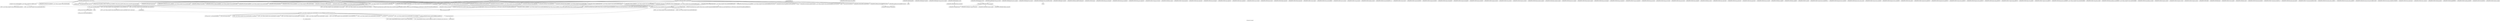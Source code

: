digraph "Call graph: fix_adapt.ll" {
	label="Call graph: fix_adapt.ll";

	Node0x55be6c7beb90 [shape=record,label="{_ZN9LAMMPS_NS8FixAdaptC2EPNS_6LAMMPSEiPPc}"];
	Node0x55be6c7beb90 -> Node0x55be6c88bb70;
	Node0x55be6c7beb90 -> Node0x55be6c881720;
	Node0x55be6c7beb90 -> Node0x55be6c87a7f0;
	Node0x55be6c7beb90 -> Node0x55be6c7afab0;
	Node0x55be6c7beb90 -> Node0x55be6c6f91b0;
	Node0x55be6c7beb90 -> Node0x55be6c704d20;
	Node0x55be6c7beb90 -> Node0x55be6c746220;
	Node0x55be6c7beb90 -> Node0x55be6c7f94a0;
	Node0x55be6c7beb90 -> Node0x55be6c6f9990;
	Node0x55be6c7beb90 -> Node0x55be6c8db550;
	Node0x55be6c7beb90 -> Node0x55be6c8db080;
	Node0x55be6c7beb90 -> Node0x55be6c6f64c0;
	Node0x55be6c7beb90 -> Node0x55be6c6f6650;
	Node0x55be6c7beb90 -> Node0x55be6c6f9580;
	Node0x55be6c7beb90 -> Node0x55be6c7dbc10;
	Node0x55be6c7beb90 -> Node0x55be6c6f5da0;
	Node0x55be6c7beb90 -> Node0x55be6c6f96e0;
	Node0x55be6c7beb90 -> Node0x55be6c8b9570;
	Node0x55be6c7beb90 -> Node0x55be6c6fa140;
	Node0x55be6c7beb90 -> Node0x55be6c797e50;
	Node0x55be6c7beb90 -> Node0x55be6c6f9400;
	Node0x55be6c88bb70 [shape=record,label="{_ZN9LAMMPS_NS3FixC2EPNS_6LAMMPSEiPPc}"];
	Node0x55be6c704d20 [shape=record,label="{_ZN9LAMMPS_NS5utils16missing_cmd_argsERKNSt7__cxx1112basic_stringIcSt11char_traitsIcESaIcEEEiS8_PNS_5ErrorE}"];
	Node0x55be6c881720 [shape=record,label="{_ZNSaIcEC1Ev}"];
	Node0x55be6c87a7f0 [shape=record,label="{_ZNSt7__cxx1112basic_stringIcSt11char_traitsIcESaIcEEC2IS3_EEPKcRKS3_}"];
	Node0x55be6c87a7f0 -> Node0x55be6c788540;
	Node0x55be6c87a7f0 -> Node0x55be6c797dc0;
	Node0x55be6c87a7f0 -> Node0x55be6c795da0;
	Node0x55be6c87a7f0 -> Node0x55be6c784b50;
	Node0x55be6c87a7f0 -> Node0x55be6c8e34b0;
	Node0x55be6c86b700 [shape=record,label="{__gxx_personality_v0}"];
	Node0x55be6c746220 [shape=record,label="{_ZNSt7__cxx1112basic_stringIcSt11char_traitsIcESaIcEED1Ev}"];
	Node0x55be6c7f94a0 [shape=record,label="{_ZNSaIcED1Ev}"];
	Node0x55be6c7dbc10 [shape=record,label="{_ZN9LAMMPS_NS5utils8inumericEPKciS2_bPNS_6LAMMPSE}"];
	Node0x55be6c797e50 [shape=record,label="{_ZN9LAMMPS_NS5Error3allIJRiEEEvRKNSt7__cxx1112basic_stringIcSt11char_traitsIcESaIcEEEiSA_DpOT_}"];
	Node0x55be6c797e50 -> Node0x55be6c799700;
	Node0x55be6c797e50 -> Node0x55be6c8db4d0;
	Node0x55be6c797e50 -> Node0x55be6c8ed660;
	Node0x55be6c72ed40 [shape=record,label="{_ZN3fmt6v9_lmp7vformatB5cxx11ENS0_17basic_string_viewIcEENS0_17basic_format_argsINS0_20basic_format_contextINS0_8appenderEcEEEE}"];
	Node0x55be6c6f64c0 [shape=record,label="{strcmp}"];
	Node0x55be6c6f9400 [shape=record,label="{_ZN9LAMMPS_NS5Error3allERKNSt7__cxx1112basic_stringIcSt11char_traitsIcESaIcEEEiS8_}"];
	Node0x55be6c6fa140 [shape=record,label="{llvm.umul.with.overflow.i64}"];
	Node0x55be6c8b9570 [shape=record,label="{_Znam}"];
	Node0x55be6c6f9580 [shape=record,label="{_ZN9LAMMPS_NS5utils6strdupERKNSt7__cxx1112basic_stringIcSt11char_traitsIcESaIcEEE}"];
	Node0x55be6c6f96e0 [shape=record,label="{_ZN9LAMMPS_NS5utils6boundsIiEEvPKciRKNSt7__cxx1112basic_stringIcSt11char_traitsIcESaIcEEEllRT_SD_PNS_5ErrorE}"];
	Node0x55be6c6f5da0 [shape=record,label="{_ZN9LAMMPS_NS5utils8strmatchERKNSt7__cxx1112basic_stringIcSt11char_traitsIcESaIcEEES8_}"];
	Node0x55be6c6f6650 [shape=record,label="{_ZN9LAMMPS_NS5Error3allIJiRPcEEEvRKNSt7__cxx1112basic_stringIcSt11char_traitsIcESaIcEEEiSB_DpOT_}"];
	Node0x55be6c6f6650 -> Node0x55be6c799700;
	Node0x55be6c6f6650 -> Node0x55be6c6f4a90;
	Node0x55be6c6f6650 -> Node0x55be6c8ed660;
	Node0x55be6c8db550 [shape=record,label="{_ZN9LAMMPS_NS5Error3allIJRPcEEEvRKNSt7__cxx1112basic_stringIcSt11char_traitsIcESaIcEEEiSB_DpOT_}"];
	Node0x55be6c8db550 -> Node0x55be6c799700;
	Node0x55be6c8db550 -> Node0x55be6c6fc2d0;
	Node0x55be6c8db550 -> Node0x55be6c8ed660;
	Node0x55be6c8db080 [shape=record,label="{_ZN9LAMMPS_NS5utils7logicalEPKciS2_bPNS_6LAMMPSE}"];
	Node0x55be6c6f9990 [shape=record,label="{_ZN9LAMMPS_NS6Memory6createIdEEPPT_RS4_iiPKc}"];
	Node0x55be6c6f9990 -> Node0x55be6c6fa0a0;
	Node0x55be6c6f91b0 [shape=record,label="{_ZN9LAMMPS_NS6Memory6createIdEEPT_RS3_iPKc}"];
	Node0x55be6c6f91b0 -> Node0x55be6c6fa0a0;
	Node0x55be6c7afab0 [shape=record,label="{_ZN9LAMMPS_NS3FixD2Ev}"];
	Node0x55be6c6f71e0 [shape=record,label="{_ZN9LAMMPS_NS8FixAdaptD2Ev}"];
	Node0x55be6c6f71e0 -> Node0x55be6c753270;
	Node0x55be6c6f71e0 -> Node0x55be6c73c4d0;
	Node0x55be6c6f71e0 -> Node0x55be6c7afab0;
	Node0x55be6c6f71e0 -> Node0x55be6c7440c0;
	Node0x55be6c6f71e0 -> Node0x55be6c7f94a0;
	Node0x55be6c6f71e0 -> Node0x55be6c746220;
	Node0x55be6c6f71e0 -> Node0x55be6c716db0;
	Node0x55be6c6f71e0 -> Node0x55be6c71ef80;
	Node0x55be6c6f71e0 -> Node0x55be6c87a7f0;
	Node0x55be6c6f71e0 -> Node0x55be6c881720;
	Node0x55be6c753270 [shape=record,label="{_ZdaPv}"];
	Node0x55be6c7440c0 [shape=record,label="{_ZN9LAMMPS_NS6Memory7destroyIdEEvRPPT_}"];
	Node0x55be6c7440c0 -> Node0x55be6c738bf0;
	Node0x55be6c73c4d0 [shape=record,label="{__clang_call_terminate}"];
	Node0x55be6c73c4d0 -> Node0x55be6c7115f0;
	Node0x55be6c73c4d0 -> Node0x55be6c719840;
	Node0x55be6c7115f0 [shape=record,label="{__cxa_begin_catch}"];
	Node0x55be6c719840 [shape=record,label="{_ZSt9terminatev}"];
	Node0x55be6c716db0 [shape=record,label="{_ZN9LAMMPS_NS6Memory7destroyIdEEvRPT_}"];
	Node0x55be6c716db0 -> Node0x55be6c738bf0;
	Node0x55be6c7b51e0 [shape=record,label="{_ZN9LAMMPS_NS3Fix16unpack_read_gridEiPc}"];
	Node0x55be6c71ef80 [shape=record,label="{_ZN9LAMMPS_NS6Modify10delete_fixERKNSt7__cxx1112basic_stringIcSt11char_traitsIcESaIcEEE}"];
	Node0x55be6c720980 [shape=record,label="{_ZN9LAMMPS_NS8FixAdaptD0Ev}"];
	Node0x55be6c720980 -> Node0x55be6c722f20;
	Node0x55be6c722f20 [shape=record,label="{_ZdlPv}"];
	Node0x55be6c7252e0 [shape=record,label="{_ZN9LAMMPS_NS8FixAdapt7setmaskEv}"];
	Node0x55be6c726a90 [shape=record,label="{_ZN9LAMMPS_NS8FixAdapt16post_constructorEv}"];
	Node0x55be6c726a90 -> Node0x55be6c881720;
	Node0x55be6c726a90 -> Node0x55be6c87a7f0;
	Node0x55be6c726a90 -> Node0x55be6c729190;
	Node0x55be6c726a90 -> Node0x55be6c6f9580;
	Node0x55be6c726a90 -> Node0x55be6c746220;
	Node0x55be6c726a90 -> Node0x55be6c7f94a0;
	Node0x55be6c726a90 -> Node0x55be6c731e10;
	Node0x55be6c726a90 -> Node0x55be6c795da0;
	Node0x55be6c726a90 -> Node0x55be6c729f20;
	Node0x55be6c726a90 -> Node0x55be6c72c260;
	Node0x55be6c726a90 -> Node0x55be6c72cff0;
	Node0x55be6c726a90 -> Node0x55be6c72ed40;
	Node0x55be6c726a90 -> Node0x55be6c7304f0;
	Node0x55be6c751070 [shape=record,label="{_ZN9LAMMPS_NS8FixAdapt21setup_pre_force_respaEii}"];
	Node0x55be6c751e40 [shape=record,label="{_ZN9LAMMPS_NS8FixAdapt9pre_forceEi}"];
	Node0x55be6c751e40 -> Node0x55be6c749db0;
	Node0x55be6c753890 [shape=record,label="{_ZN9LAMMPS_NS8FixAdapt15pre_force_respaEiii}"];
	Node0x55be6c7553a0 [shape=record,label="{_ZN9LAMMPS_NS8FixAdapt8post_runEv}"];
	Node0x55be6c7553a0 -> Node0x55be6c756b80;
	Node0x55be6c756b80 [shape=record,label="{_ZN9LAMMPS_NS8FixAdapt16restore_settingsEv}"];
	Node0x55be6c756b80 -> Node0x55be6c74fb70;
	Node0x55be6c729190 [shape=record,label="{_ZStplIcSt11char_traitsIcESaIcEENSt7__cxx1112basic_stringIT_T0_T1_EEPKS5_OS8_}"];
	Node0x55be6c729190 -> Node0x55be6c7334e0;
	Node0x55be6c729190 -> Node0x55be6c734110;
	Node0x55be6c7304f0 [shape=record,label="{_ZN9LAMMPS_NS6Modify7add_fixERKNSt7__cxx1112basic_stringIcSt11char_traitsIcESaIcEEEi}"];
	Node0x55be6c731e10 [shape=record,label="{__dynamic_cast}"];
	Node0x55be6c735e30 [shape=record,label="{_ZN9LAMMPS_NS8FixAdapt4initEv}"];
	Node0x55be6c735e30 -> Node0x55be6c881720;
	Node0x55be6c735e30 -> Node0x55be6c87a7f0;
	Node0x55be6c735e30 -> Node0x55be6c7f94a0;
	Node0x55be6c735e30 -> Node0x55be6c746220;
	Node0x55be6c735e30 -> Node0x55be6c8db550;
	Node0x55be6c735e30 -> Node0x55be6c731e10;
	Node0x55be6c735e30 -> Node0x55be6c6f5da0;
	Node0x55be6c735e30 -> Node0x55be6c742b60;
	Node0x55be6c735e30 -> Node0x55be6c6f9400;
	Node0x55be6c735e30 -> Node0x55be6c741d90;
	Node0x55be6c735e30 -> Node0x55be6c753270;
	Node0x55be6c735e30 -> Node0x55be6c73fb30;
	Node0x55be6c735e30 -> Node0x55be6c7369f0;
	Node0x55be6c735e30 -> Node0x55be6c72ed40;
	Node0x55be6c735e30 -> Node0x55be6c72cff0;
	Node0x55be6c735e30 -> Node0x55be6c72c260;
	Node0x55be6c735e30 -> Node0x55be6c729f20;
	Node0x55be6c735e30 -> Node0x55be6c795da0;
	Node0x55be6c735e30 -> Node0x55be6c6f9580;
	Node0x55be6c735e30 -> Node0x55be6c73e030;
	Node0x55be6c735e30 -> Node0x55be6c73d190;
	Node0x55be6c735e30 -> Node0x55be6c73c1f0;
	Node0x55be6c735e30 -> Node0x55be6c73b970;
	Node0x55be6c735e30 -> Node0x55be6c7dbc10;
	Node0x55be6c735e30 -> Node0x55be6c73ad50;
	Node0x55be6c735e30 -> Node0x55be6c738870;
	Node0x55be6c7369f0 [shape=record,label="{_ZN9LAMMPS_NS8Variable4findEPKc}"];
	Node0x55be6c738870 [shape=record,label="{_ZN9LAMMPS_NS8Variable10equalstyleEi}"];
	Node0x55be6c73ad50 [shape=record,label="{strchr}"];
	Node0x55be6c73b970 [shape=record,label="{_ZN9LAMMPS_NS5Force10pair_matchERKNSt7__cxx1112basic_stringIcSt11char_traitsIcESaIcEEEii}"];
	Node0x55be6c73c1f0 [shape=record,label="{_ZN9LAMMPS_NS5Error3allIJRPcS3_EEEvRKNSt7__cxx1112basic_stringIcSt11char_traitsIcESaIcEEEiSB_DpOT_}"];
	Node0x55be6c73c1f0 -> Node0x55be6c799700;
	Node0x55be6c73c1f0 -> Node0x55be6c72cff0;
	Node0x55be6c73c1f0 -> Node0x55be6c8ed660;
	Node0x55be6c73d190 [shape=record,label="{_ZN9LAMMPS_NS10PairHybrid12check_ijtypeEiiPc}"];
	Node0x55be6c73e030 [shape=record,label="{_ZN9LAMMPS_NS5Force10bond_matchERKNSt7__cxx1112basic_stringIcSt11char_traitsIcESaIcEEE}"];
	Node0x55be6c73fb30 [shape=record,label="{_ZN9LAMMPS_NS5Force11angle_matchERKNSt7__cxx1112basic_stringIcSt11char_traitsIcESaIcEEE}"];
	Node0x55be6c741d90 [shape=record,label="{_ZN9LAMMPS_NS6KSpace7extractEPKc}"];
	Node0x55be6c742b60 [shape=record,label="{_ZNK9LAMMPS_NS6Modify13get_fix_by_idERKNSt7__cxx1112basic_stringIcSt11char_traitsIcESaIcEEE}"];
	Node0x55be6c7492c0 [shape=record,label="{_ZN9LAMMPS_NS8FixAdapt15setup_pre_forceEi}"];
	Node0x55be6c7492c0 -> Node0x55be6c749db0;
	Node0x55be6c749db0 [shape=record,label="{_ZN9LAMMPS_NS8FixAdapt15change_settingsEv}"];
	Node0x55be6c749db0 -> Node0x55be6c74c5e0;
	Node0x55be6c749db0 -> Node0x55be6c74e3b0;
	Node0x55be6c749db0 -> Node0x55be6c74ec30;
	Node0x55be6c749db0 -> Node0x55be6c74fb70;
	Node0x55be6c74c5e0 [shape=record,label="{_ZN9LAMMPS_NS6Modify17clearstep_computeEv}"];
	Node0x55be6c74e3b0 [shape=record,label="{_ZN9LAMMPS_NS8Variable13compute_equalEi}"];
	Node0x55be6c74ec30 [shape=record,label="{_ZN9LAMMPS_NS6Modify15addstep_computeEl}"];
	Node0x55be6c74fb70 [shape=record,label="{_ZN9LAMMPS_NS5Angle6reinitEv}"];
	Node0x55be6c75b1c0 [shape=record,label="{_ZN9LAMMPS_NS8FixAdapt10set_arraysEi}"];
	Node0x55be6c75bba0 [shape=record,label="{_ZN9LAMMPS_NS8FixAdapt13write_restartEP8_IO_FILE}"];
	Node0x55be6c75bba0 -> Node0x55be6c75c420;
	Node0x55be6c75c420 [shape=record,label="{fwrite}"];
	Node0x55be6c75d440 [shape=record,label="{_ZN9LAMMPS_NS8FixAdapt7restartEPc}"];
	Node0x55be6c75e940 [shape=record,label="{_ZN9LAMMPS_NS3Fix9init_listEiPNS_9NeighListE}"];
	Node0x55be6c75f710 [shape=record,label="{_ZN9LAMMPS_NS3Fix5setupEi}"];
	Node0x55be6c760860 [shape=record,label="{_ZN9LAMMPS_NS3Fix18setup_pre_exchangeEv}"];
	Node0x55be6c761240 [shape=record,label="{_ZN9LAMMPS_NS3Fix18setup_pre_neighborEv}"];
	Node0x55be6c762460 [shape=record,label="{_ZN9LAMMPS_NS3Fix19setup_post_neighborEv}"];
	Node0x55be6c762b80 [shape=record,label="{_ZN9LAMMPS_NS3Fix17setup_pre_reverseEii}"];
	Node0x55be6c763730 [shape=record,label="{_ZN9LAMMPS_NS3Fix9min_setupEi}"];
	Node0x55be6c764d80 [shape=record,label="{_ZN9LAMMPS_NS3Fix17initial_integrateEi}"];
	Node0x55be6c765930 [shape=record,label="{_ZN9LAMMPS_NS3Fix14post_integrateEv}"];
	Node0x55be6c765db0 [shape=record,label="{_ZN9LAMMPS_NS3Fix12pre_exchangeEv}"];
	Node0x55be6c7d1970 [shape=record,label="{_ZN9LAMMPS_NS3Fix12pre_neighborEv}"];
	Node0x55be6c766cb0 [shape=record,label="{_ZN9LAMMPS_NS3Fix13post_neighborEv}"];
	Node0x55be6c767820 [shape=record,label="{_ZN9LAMMPS_NS3Fix11pre_reverseEii}"];
	Node0x55be6c7696a0 [shape=record,label="{_ZN9LAMMPS_NS3Fix10post_forceEi}"];
	Node0x55be6c76c250 [shape=record,label="{_ZN9LAMMPS_NS3Fix15final_integrateEv}"];
	Node0x55be6c76cca0 [shape=record,label="{_ZN9LAMMPS_NS3Fix15fused_integrateEi}"];
	Node0x55be6c76ef70 [shape=record,label="{_ZN9LAMMPS_NS3Fix11end_of_stepEv}"];
	Node0x55be6c8d3ae0 [shape=record,label="{_ZN9LAMMPS_NS3Fix18write_restart_fileEPKc}"];
	Node0x55be6c771950 [shape=record,label="{_ZN9LAMMPS_NS3Fix11grow_arraysEi}"];
	Node0x55be6c738210 [shape=record,label="{_ZN9LAMMPS_NS3Fix11copy_arraysEiii}"];
	Node0x55be6c772780 [shape=record,label="{_ZN9LAMMPS_NS3Fix13update_arraysEii}"];
	Node0x55be6c773f10 [shape=record,label="{_ZN9LAMMPS_NS3Fix12set_moleculeEiiiPdS1_S1_}"];
	Node0x55be6c77c150 [shape=record,label="{_ZN9LAMMPS_NS3Fix11clear_bonusEv}"];
	Node0x55be6c77d840 [shape=record,label="{_ZN9LAMMPS_NS3Fix11pack_borderEiPiPd}"];
	Node0x55be6c77e7e0 [shape=record,label="{_ZN9LAMMPS_NS3Fix13unpack_borderEiiPd}"];
	Node0x55be6c77f8d0 [shape=record,label="{_ZN9LAMMPS_NS3Fix13pack_exchangeEiPd}"];
	Node0x55be6c7802b0 [shape=record,label="{_ZN9LAMMPS_NS3Fix15unpack_exchangeEiPd}"];
	Node0x55be6c781ad0 [shape=record,label="{_ZN9LAMMPS_NS3Fix12pack_restartEiPd}"];
	Node0x55be6c7825c0 [shape=record,label="{_ZN9LAMMPS_NS3Fix14unpack_restartEii}"];
	Node0x55be6c783d50 [shape=record,label="{_ZN9LAMMPS_NS3Fix12size_restartEi}"];
	Node0x55be6c786290 [shape=record,label="{_ZN9LAMMPS_NS3Fix15maxsize_restartEv}"];
	Node0x55be6c787a90 [shape=record,label="{_ZN9LAMMPS_NS3Fix23initial_integrate_respaEiii}"];
	Node0x55be6c788ef0 [shape=record,label="{_ZN9LAMMPS_NS3Fix20post_integrate_respaEii}"];
	Node0x55be6c789c80 [shape=record,label="{_ZN9LAMMPS_NS3Fix16post_force_respaEiii}"];
	Node0x55be6c78bda0 [shape=record,label="{_ZN9LAMMPS_NS3Fix21final_integrate_respaEii}"];
	Node0x55be6c78d540 [shape=record,label="{_ZN9LAMMPS_NS3Fix16min_pre_exchangeEv}"];
	Node0x55be6c78ee60 [shape=record,label="{_ZN9LAMMPS_NS3Fix16min_pre_neighborEv}"];
	Node0x55be6c790260 [shape=record,label="{_ZN9LAMMPS_NS3Fix17min_post_neighborEv}"];
	Node0x55be6c790b50 [shape=record,label="{_ZN9LAMMPS_NS3Fix13min_pre_forceEi}"];
	Node0x55be6c795780 [shape=record,label="{_ZN9LAMMPS_NS3Fix15min_pre_reverseEii}"];
	Node0x55be6c7999b0 [shape=record,label="{_ZN9LAMMPS_NS3Fix14min_post_forceEi}"];
	Node0x55be6c79b3b0 [shape=record,label="{_ZN9LAMMPS_NS3Fix10min_energyEPd}"];
	Node0x55be6c79cee0 [shape=record,label="{_ZN9LAMMPS_NS3Fix9min_storeEv}"];
	Node0x55be6c79d5a0 [shape=record,label="{_ZN9LAMMPS_NS3Fix14min_clearstoreEv}"];
	Node0x55be6c79daa0 [shape=record,label="{_ZN9LAMMPS_NS3Fix13min_pushstoreEv}"];
	Node0x55be6c79ecc0 [shape=record,label="{_ZN9LAMMPS_NS3Fix12min_popstoreEv}"];
	Node0x55be6c7a4600 [shape=record,label="{_ZN9LAMMPS_NS3Fix13min_reset_refEv}"];
	Node0x55be6c7a17b0 [shape=record,label="{_ZN9LAMMPS_NS3Fix8min_stepEdPd}"];
	Node0x55be6c7a41d0 [shape=record,label="{_ZN9LAMMPS_NS3Fix9max_alphaEPd}"];
	Node0x55be6c7a6b20 [shape=record,label="{_ZN9LAMMPS_NS3Fix7min_dofEv}"];
	Node0x55be6c7704c0 [shape=record,label="{_ZN9LAMMPS_NS3Fix17pack_forward_commEiPiPdiS1_}"];
	Node0x55be6c7a8d20 [shape=record,label="{_ZN9LAMMPS_NS3Fix19unpack_forward_commEiiPd}"];
	Node0x55be6c7aa0a0 [shape=record,label="{_ZN9LAMMPS_NS3Fix22pack_reverse_comm_sizeEii}"];
	Node0x55be6c7abc60 [shape=record,label="{_ZN9LAMMPS_NS3Fix17pack_reverse_commEiiPd}"];
	Node0x55be6c7ace10 [shape=record,label="{_ZN9LAMMPS_NS3Fix19unpack_reverse_commEiPiPd}"];
	Node0x55be6c7af630 [shape=record,label="{_ZN9LAMMPS_NS3Fix10reset_gridEv}"];
	Node0x55be6c7b0830 [shape=record,label="{_ZN9LAMMPS_NS3Fix17pack_forward_gridEiPviPi}"];
	Node0x55be6c7b1760 [shape=record,label="{_ZN9LAMMPS_NS3Fix19unpack_forward_gridEiPviPi}"];
	Node0x55be6c7b2bc0 [shape=record,label="{_ZN9LAMMPS_NS3Fix17pack_reverse_gridEiPviPi}"];
	Node0x55be6c7b3b50 [shape=record,label="{_ZN9LAMMPS_NS3Fix19unpack_reverse_gridEiPviPi}"];
	Node0x55be6c7b46a0 [shape=record,label="{_ZN9LAMMPS_NS3Fix15pack_remap_gridEiPviPi}"];
	Node0x55be6c7b4bd0 [shape=record,label="{_ZN9LAMMPS_NS3Fix17unpack_remap_gridEiPviPi}"];
	Node0x55be6c7b5d00 [shape=record,label="{_ZN9LAMMPS_NS3Fix15pack_write_gridEiPv}"];
	Node0x55be6c7b6800 [shape=record,label="{_ZN9LAMMPS_NS3Fix17unpack_write_gridEiPvPi}"];
	Node0x55be6c7b9d10 [shape=record,label="{_ZN9LAMMPS_NS3Fix16get_grid_by_nameERKNSt7__cxx1112basic_stringIcSt11char_traitsIcESaIcEEERi}"];
	Node0x55be6c7bffd0 [shape=record,label="{_ZN9LAMMPS_NS3Fix17get_grid_by_indexEi}"];
	Node0x55be6c7c13b0 [shape=record,label="{_ZN9LAMMPS_NS3Fix20get_griddata_by_nameEiRKNSt7__cxx1112basic_stringIcSt11char_traitsIcESaIcEEERi}"];
	Node0x55be6c7c2570 [shape=record,label="{_ZN9LAMMPS_NS3Fix21get_griddata_by_indexEi}"];
	Node0x55be6c7c3820 [shape=record,label="{_ZN9LAMMPS_NS3Fix14compute_scalarEv}"];
	Node0x55be6c7c4ba0 [shape=record,label="{_ZN9LAMMPS_NS3Fix14compute_vectorEi}"];
	Node0x55be6c7c6060 [shape=record,label="{_ZN9LAMMPS_NS3Fix13compute_arrayEii}"];
	Node0x55be6c8bc580 [shape=record,label="{_ZN9LAMMPS_NS3Fix3dofEi}"];
	Node0x55be6c7cc600 [shape=record,label="{_ZN9LAMMPS_NS3Fix6deformEi}"];
	Node0x55be6c7d1310 [shape=record,label="{_ZN9LAMMPS_NS3Fix12reset_targetEd}"];
	Node0x55be6c7d1820 [shape=record,label="{_ZN9LAMMPS_NS3Fix8reset_dtEv}"];
	Node0x55be6c7d2870 [shape=record,label="{_ZN9LAMMPS_NS3Fix16read_data_headerEPc}"];
	Node0x55be6c7d39b0 [shape=record,label="{_ZN9LAMMPS_NS3Fix17read_data_sectionEPciS1_i}"];
	Node0x55be6c7d4b20 [shape=record,label="{_ZN9LAMMPS_NS3Fix20read_data_skip_linesEPc}"];
	Node0x55be6c7d5ea0 [shape=record,label="{_ZN9LAMMPS_NS3Fix17write_data_headerEP8_IO_FILEi}"];
	Node0x55be6c7d7c80 [shape=record,label="{_ZN9LAMMPS_NS3Fix23write_data_section_sizeEiRiS1_}"];
	Node0x55be6c7dc1b0 [shape=record,label="{_ZN9LAMMPS_NS3Fix23write_data_section_packEiPPd}"];
	Node0x55be6c7e6060 [shape=record,label="{_ZN9LAMMPS_NS3Fix26write_data_section_keywordEiP8_IO_FILE}"];
	Node0x55be6c7e6740 [shape=record,label="{_ZN9LAMMPS_NS3Fix18write_data_sectionEiP8_IO_FILEiPPdi}"];
	Node0x55be6c7e8ec0 [shape=record,label="{_ZN9LAMMPS_NS3Fix13zero_momentumEv}"];
	Node0x55be6c7ea700 [shape=record,label="{_ZN9LAMMPS_NS3Fix13zero_rotationEv}"];
	Node0x55be6c7ed2d0 [shape=record,label="{_ZN9LAMMPS_NS3Fix15rebuild_specialEv}"];
	Node0x55be6c7edb10 [shape=record,label="{_ZN9LAMMPS_NS3Fix5imageERPiRPPd}"];
	Node0x55be6c7ef290 [shape=record,label="{_ZN9LAMMPS_NS3Fix12modify_paramEiPPc}"];
	Node0x55be6c7f0670 [shape=record,label="{_ZN9LAMMPS_NS3Fix7extractEPKcRi}"];
	Node0x55be6c7f0eb0 [shape=record,label="{_ZN9LAMMPS_NS3Fix12memory_usageEv}"];
	Node0x55be6c7334e0 [shape=record,label="{_ZNSt7__cxx1112basic_stringIcSt11char_traitsIcESaIcEE6insertEmPKc}"];
	Node0x55be6c734110 [shape=record,label="{_ZNSt7__cxx1112basic_stringIcSt11char_traitsIcESaIcEEC1EOS4_}"];
	Node0x55be6c788540 [shape=record,label="{_ZNSt7__cxx1112basic_stringIcSt11char_traitsIcESaIcEE13_M_local_dataEv}"];
	Node0x55be6c797dc0 [shape=record,label="{_ZNSt7__cxx1112basic_stringIcSt11char_traitsIcESaIcEE12_Alloc_hiderC1EPcRKS3_}"];
	Node0x55be6c784b50 [shape=record,label="{_ZNSt7__cxx1112basic_stringIcSt11char_traitsIcESaIcEE12_M_constructIPKcEEvT_S8_}"];
	Node0x55be6c784b50 -> Node0x55be6c7f6150;
	Node0x55be6c795da0 [shape=record,label="{_ZNSt11char_traitsIcE6lengthEPKc}"];
	Node0x55be6c795da0 -> Node0x55be6c7f8600;
	Node0x55be6c795da0 -> Node0x55be6c7fa5f0;
	Node0x55be6c8e34b0 [shape=record,label="{_ZNSt7__cxx1112basic_stringIcSt11char_traitsIcESaIcEE12_Alloc_hiderD2Ev}"];
	Node0x55be6c8e34b0 -> Node0x55be6c7fc540;
	Node0x55be6c7f6150 [shape=record,label="{_ZNSt7__cxx1112basic_stringIcSt11char_traitsIcESaIcEE16_M_construct_auxIPKcEEvT_S8_St12__false_type}"];
	Node0x55be6c7f6150 -> Node0x55be6c7fd940;
	Node0x55be6c7fd940 [shape=record,label="{_ZNSt7__cxx1112basic_stringIcSt11char_traitsIcESaIcEE12_M_constructIPKcEEvT_S8_St20forward_iterator_tag}"];
	Node0x55be6c7fd940 -> Node0x55be6c7ff8b0;
	Node0x55be6c7fd940 -> Node0x55be6c8001d0;
	Node0x55be6c7fd940 -> Node0x55be6c800df0;
	Node0x55be6c7fd940 -> Node0x55be6c801c70;
	Node0x55be6c7fd940 -> Node0x55be6c803300;
	Node0x55be6c7fd940 -> Node0x55be6c8e7550;
	Node0x55be6c7fd940 -> Node0x55be6c8e75d0;
	Node0x55be6c7fd940 -> Node0x55be6c8e7650;
	Node0x55be6c7fd940 -> Node0x55be6c7115f0;
	Node0x55be6c7fd940 -> Node0x55be6c8e76d0;
	Node0x55be6c7fd940 -> Node0x55be6c8e7750;
	Node0x55be6c7fd940 -> Node0x55be6c8e77d0;
	Node0x55be6c7fd940 -> Node0x55be6c8e7850;
	Node0x55be6c7fd940 -> Node0x55be6c73c4d0;
	Node0x55be6c7ff8b0 [shape=record,label="{_ZN9__gnu_cxx17__is_null_pointerIKcEEbPT_}"];
	Node0x55be6c8001d0 [shape=record,label="{_ZSt19__throw_logic_errorPKc}"];
	Node0x55be6c800df0 [shape=record,label="{_ZSt8distanceIPKcENSt15iterator_traitsIT_E15difference_typeES3_S3_}"];
	Node0x55be6c800df0 -> Node0x55be6c7e6960;
	Node0x55be6c800df0 -> Node0x55be6c805a50;
	Node0x55be6c803300 [shape=record,label="{_ZNSt7__cxx1112basic_stringIcSt11char_traitsIcESaIcEE7_M_dataEPc}"];
	Node0x55be6c801c70 [shape=record,label="{_ZNSt7__cxx1112basic_stringIcSt11char_traitsIcESaIcEE9_M_createERmm}"];
	Node0x55be6c8e7550 [shape=record,label="{_ZNSt7__cxx1112basic_stringIcSt11char_traitsIcESaIcEE11_M_capacityEm}"];
	Node0x55be6c8e7650 [shape=record,label="{_ZNSt7__cxx1112basic_stringIcSt11char_traitsIcESaIcEE13_S_copy_charsEPcPKcS7_}"];
	Node0x55be6c8e75d0 [shape=record,label="{_ZNKSt7__cxx1112basic_stringIcSt11char_traitsIcESaIcEE7_M_dataEv}"];
	Node0x55be6c8e76d0 [shape=record,label="{_ZNSt7__cxx1112basic_stringIcSt11char_traitsIcESaIcEE10_M_disposeEv}"];
	Node0x55be6c8e7750 [shape=record,label="{__cxa_rethrow}"];
	Node0x55be6c8e77d0 [shape=record,label="{__cxa_end_catch}"];
	Node0x55be6c8e7850 [shape=record,label="{_ZNSt7__cxx1112basic_stringIcSt11char_traitsIcESaIcEE13_M_set_lengthEm}"];
	Node0x55be6c805a50 [shape=record,label="{_ZSt10__distanceIPKcENSt15iterator_traitsIT_E15difference_typeES3_S3_St26random_access_iterator_tag}"];
	Node0x55be6c7e6960 [shape=record,label="{_ZSt19__iterator_categoryIPKcENSt15iterator_traitsIT_E17iterator_categoryERKS3_}"];
	Node0x55be6c7f8600 [shape=record,label="{_ZN9__gnu_cxx11char_traitsIcE6lengthEPKc}"];
	Node0x55be6c7f8600 -> Node0x55be6c80c8e0;
	Node0x55be6c7fa5f0 [shape=record,label="{strlen}"];
	Node0x55be6c80c8e0 [shape=record,label="{_ZN9__gnu_cxx11char_traitsIcE2eqERKcS3_}"];
	Node0x55be6c7fc540 [shape=record,label="{_ZNSaIcED2Ev}"];
	Node0x55be6c8ed660 [shape=record,label="{_ZN9LAMMPS_NS5Error4_allERKNSt7__cxx1112basic_stringIcSt11char_traitsIcESaIcEEEiN3fmt6v9_lmp17basic_string_viewIcEENSA_17basic_format_argsINSA_20basic_format_contextINSA_8appenderEcEEEE}"];
	Node0x55be6c799700 [shape=record,label="{_ZN3fmt6v9_lmp17basic_string_viewIcEC2ISt11char_traitsIcESaIcEEERKNSt7__cxx1112basic_stringIcT_T0_EE}"];
	Node0x55be6c799700 -> Node0x55be6c811840;
	Node0x55be6c799700 -> Node0x55be6c813d10;
	Node0x55be6c8db4d0 [shape=record,label="{_ZN3fmt6v9_lmp16make_format_argsINS0_20basic_format_contextINS0_8appenderEcEEJRiEEENS0_16format_arg_storeIT_JDpNSt9remove_cvINSt16remove_referenceIT0_E4typeEE4typeEEEEDpOSA_}"];
	Node0x55be6c8db4d0 -> Node0x55be6c72c260;
	Node0x55be6c811840 [shape=record,label="{_ZNKSt7__cxx1112basic_stringIcSt11char_traitsIcESaIcEE4dataEv}"];
	Node0x55be6c813d10 [shape=record,label="{_ZNKSt7__cxx1112basic_stringIcSt11char_traitsIcESaIcEE4sizeEv}"];
	Node0x55be6c72c260 [shape=record,label="{llvm.memcpy.p0.p0.i64}"];
	Node0x55be6c6f4a90 [shape=record,label="{_ZN3fmt6v9_lmp16make_format_argsINS0_20basic_format_contextINS0_8appenderEcEEJRiRPcEEENS0_16format_arg_storeIT_JDpNSt9remove_cvINSt16remove_referenceIT0_E4typeEE4typeEEEEDpOSC_}"];
	Node0x55be6c6f4a90 -> Node0x55be6c72c260;
	Node0x55be6c6fc2d0 [shape=record,label="{_ZN3fmt6v9_lmp16make_format_argsINS0_20basic_format_contextINS0_8appenderEcEEJRPcEEENS0_16format_arg_storeIT_JDpNSt9remove_cvINSt16remove_referenceIT0_E4typeEE4typeEEEEDpOSB_}"];
	Node0x55be6c6fc2d0 -> Node0x55be6c72c260;
	Node0x55be6c6fa0a0 [shape=record,label="{_ZN9LAMMPS_NS6Memory7smallocElPKc}"];
	Node0x55be6c738bf0 [shape=record,label="{_ZN9LAMMPS_NS6Memory5sfreeEPv}"];
	Node0x55be6c72cff0 [shape=record,label="{_ZN3fmt6v9_lmp16make_format_argsINS0_20basic_format_contextINS0_8appenderEcEEJRPcS6_EEENS0_16format_arg_storeIT_JDpNSt9remove_cvINSt16remove_referenceIT0_E4typeEE4typeEEEEDpOSB_}"];
	Node0x55be6c72cff0 -> Node0x55be6c72c260;
	Node0x55be6c729f20 [shape=record,label="{llvm.experimental.noalias.scope.decl}"];
}
